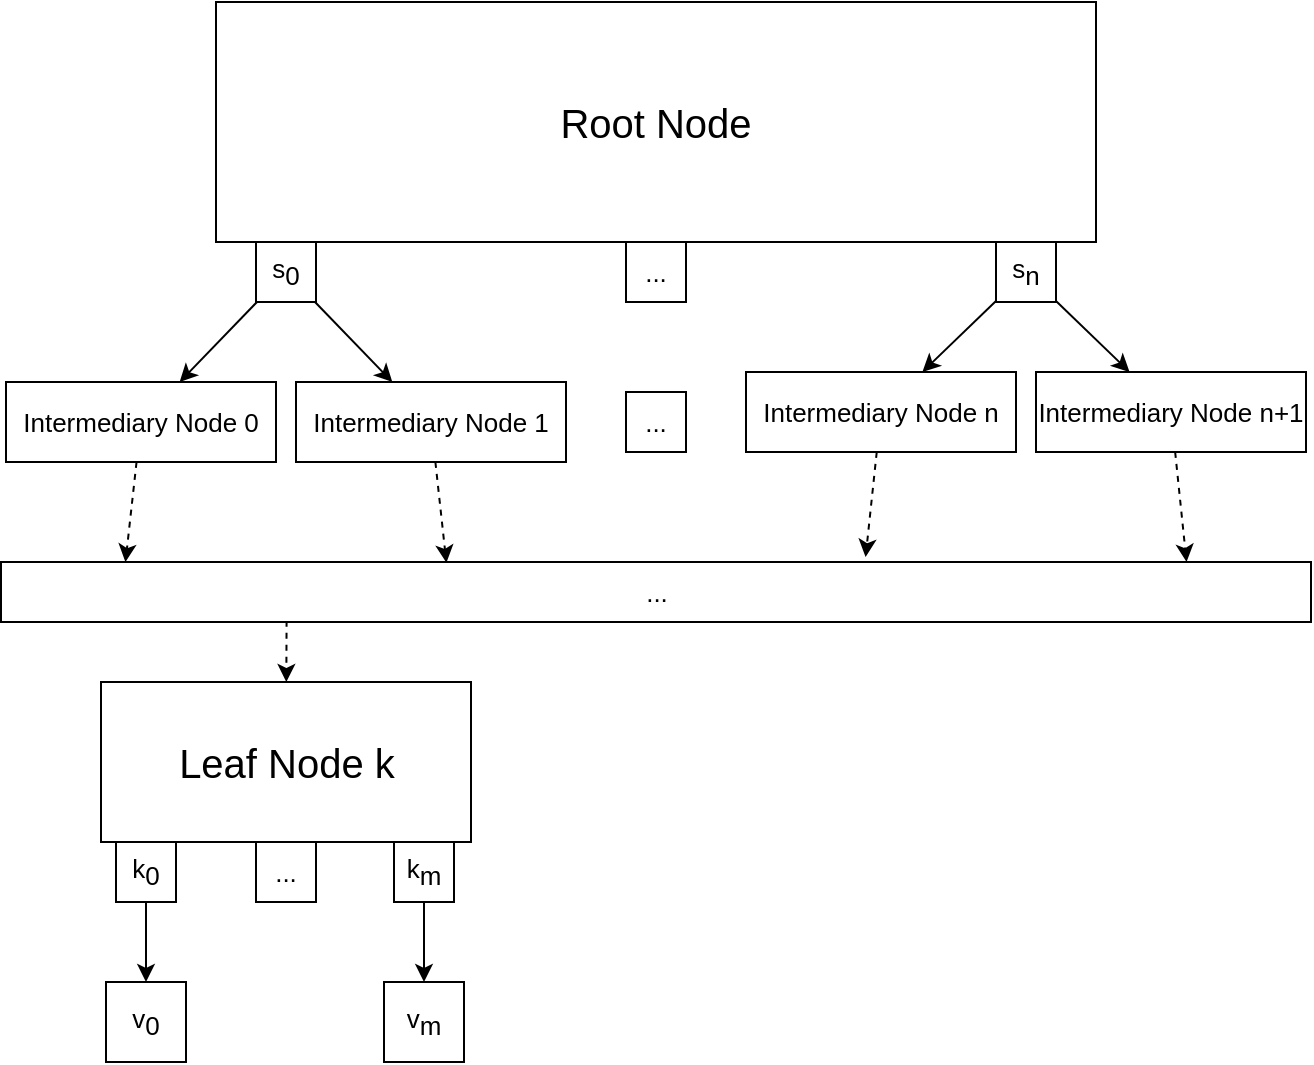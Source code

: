<mxfile version="15.4.0" type="device"><diagram id="Hk9FfqTnHn3B9aV-S_oG" name="Page-1"><mxGraphModel dx="1285" dy="722" grid="1" gridSize="10" guides="1" tooltips="1" connect="1" arrows="1" fold="1" page="1" pageScale="1" pageWidth="1169" pageHeight="827" math="0" shadow="0"><root><mxCell id="0"/><mxCell id="1" parent="0"/><mxCell id="1K4-cSIM6OfFt5wUuAmI-1" value="Root Node" style="rounded=0;whiteSpace=wrap;html=1;fontSize=20;" vertex="1" parent="1"><mxGeometry x="480" y="240" width="440" height="120" as="geometry"/></mxCell><mxCell id="1K4-cSIM6OfFt5wUuAmI-9" style="rounded=0;orthogonalLoop=1;jettySize=auto;html=1;fontSize=20;" edge="1" parent="1" source="1K4-cSIM6OfFt5wUuAmI-2" target="1K4-cSIM6OfFt5wUuAmI-5"><mxGeometry relative="1" as="geometry"/></mxCell><mxCell id="1K4-cSIM6OfFt5wUuAmI-11" style="rounded=0;orthogonalLoop=1;jettySize=auto;html=1;fontSize=20;" edge="1" parent="1" source="1K4-cSIM6OfFt5wUuAmI-2" target="1K4-cSIM6OfFt5wUuAmI-10"><mxGeometry relative="1" as="geometry"/></mxCell><mxCell id="1K4-cSIM6OfFt5wUuAmI-2" value="s&lt;sub style=&quot;font-size: 13px;&quot;&gt;0&lt;/sub&gt;" style="rounded=0;whiteSpace=wrap;html=1;fontSize=13;" vertex="1" parent="1"><mxGeometry x="500" y="360" width="30" height="30" as="geometry"/></mxCell><mxCell id="1K4-cSIM6OfFt5wUuAmI-15" style="edgeStyle=none;rounded=0;orthogonalLoop=1;jettySize=auto;html=1;fontSize=11;" edge="1" parent="1" source="1K4-cSIM6OfFt5wUuAmI-3" target="1K4-cSIM6OfFt5wUuAmI-13"><mxGeometry relative="1" as="geometry"/></mxCell><mxCell id="1K4-cSIM6OfFt5wUuAmI-16" style="edgeStyle=none;rounded=0;orthogonalLoop=1;jettySize=auto;html=1;fontSize=11;" edge="1" parent="1" source="1K4-cSIM6OfFt5wUuAmI-3" target="1K4-cSIM6OfFt5wUuAmI-14"><mxGeometry relative="1" as="geometry"/></mxCell><mxCell id="1K4-cSIM6OfFt5wUuAmI-3" value="s&lt;sub style=&quot;font-size: 13px;&quot;&gt;n&lt;/sub&gt;" style="rounded=0;whiteSpace=wrap;html=1;fontSize=13;" vertex="1" parent="1"><mxGeometry x="870" y="360" width="30" height="30" as="geometry"/></mxCell><mxCell id="1K4-cSIM6OfFt5wUuAmI-24" style="edgeStyle=none;rounded=0;orthogonalLoop=1;jettySize=auto;html=1;fontSize=11;dashed=1;entryX=0.095;entryY=0;entryDx=0;entryDy=0;entryPerimeter=0;" edge="1" parent="1" source="1K4-cSIM6OfFt5wUuAmI-5" target="1K4-cSIM6OfFt5wUuAmI-17"><mxGeometry relative="1" as="geometry"/></mxCell><mxCell id="1K4-cSIM6OfFt5wUuAmI-5" value="Intermediary Node 0" style="rounded=0;whiteSpace=wrap;html=1;fontSize=13;" vertex="1" parent="1"><mxGeometry x="375" y="430" width="135" height="40" as="geometry"/></mxCell><mxCell id="1K4-cSIM6OfFt5wUuAmI-7" value="..." style="rounded=0;whiteSpace=wrap;html=1;fontSize=13;" vertex="1" parent="1"><mxGeometry x="685" y="360" width="30" height="30" as="geometry"/></mxCell><mxCell id="1K4-cSIM6OfFt5wUuAmI-25" style="edgeStyle=none;rounded=0;orthogonalLoop=1;jettySize=auto;html=1;entryX=0.34;entryY=0.013;entryDx=0;entryDy=0;entryPerimeter=0;dashed=1;fontSize=11;" edge="1" parent="1" source="1K4-cSIM6OfFt5wUuAmI-10" target="1K4-cSIM6OfFt5wUuAmI-17"><mxGeometry relative="1" as="geometry"/></mxCell><mxCell id="1K4-cSIM6OfFt5wUuAmI-10" value="Intermediary Node 1" style="rounded=0;whiteSpace=wrap;html=1;fontSize=13;" vertex="1" parent="1"><mxGeometry x="520" y="430" width="135" height="40" as="geometry"/></mxCell><mxCell id="1K4-cSIM6OfFt5wUuAmI-12" value="..." style="rounded=0;whiteSpace=wrap;html=1;fontSize=13;" vertex="1" parent="1"><mxGeometry x="685" y="435" width="30" height="30" as="geometry"/></mxCell><mxCell id="1K4-cSIM6OfFt5wUuAmI-26" style="edgeStyle=none;rounded=0;orthogonalLoop=1;jettySize=auto;html=1;entryX=0.66;entryY=-0.083;entryDx=0;entryDy=0;entryPerimeter=0;dashed=1;fontSize=11;" edge="1" parent="1" source="1K4-cSIM6OfFt5wUuAmI-13" target="1K4-cSIM6OfFt5wUuAmI-17"><mxGeometry relative="1" as="geometry"/></mxCell><mxCell id="1K4-cSIM6OfFt5wUuAmI-13" value="Intermediary Node n" style="rounded=0;whiteSpace=wrap;html=1;fontSize=13;" vertex="1" parent="1"><mxGeometry x="745" y="425" width="135" height="40" as="geometry"/></mxCell><mxCell id="1K4-cSIM6OfFt5wUuAmI-27" style="edgeStyle=none;rounded=0;orthogonalLoop=1;jettySize=auto;html=1;entryX=0.905;entryY=0;entryDx=0;entryDy=0;entryPerimeter=0;dashed=1;fontSize=11;" edge="1" parent="1" source="1K4-cSIM6OfFt5wUuAmI-14" target="1K4-cSIM6OfFt5wUuAmI-17"><mxGeometry relative="1" as="geometry"/></mxCell><mxCell id="1K4-cSIM6OfFt5wUuAmI-14" value="Intermediary Node n+1" style="rounded=0;whiteSpace=wrap;html=1;fontSize=13;" vertex="1" parent="1"><mxGeometry x="890" y="425" width="135" height="40" as="geometry"/></mxCell><mxCell id="1K4-cSIM6OfFt5wUuAmI-23" style="edgeStyle=none;rounded=0;orthogonalLoop=1;jettySize=auto;html=1;fontSize=11;exitX=0.218;exitY=0.981;exitDx=0;exitDy=0;exitPerimeter=0;dashed=1;" edge="1" parent="1" source="1K4-cSIM6OfFt5wUuAmI-17" target="1K4-cSIM6OfFt5wUuAmI-19"><mxGeometry relative="1" as="geometry"/></mxCell><mxCell id="1K4-cSIM6OfFt5wUuAmI-17" value="..." style="rounded=0;whiteSpace=wrap;html=1;fontSize=13;" vertex="1" parent="1"><mxGeometry x="372.5" y="520" width="655" height="30" as="geometry"/></mxCell><mxCell id="1K4-cSIM6OfFt5wUuAmI-19" value="Leaf Node k" style="rounded=0;whiteSpace=wrap;html=1;fontSize=20;" vertex="1" parent="1"><mxGeometry x="422.5" y="580" width="185" height="80" as="geometry"/></mxCell><mxCell id="1K4-cSIM6OfFt5wUuAmI-30" style="edgeStyle=none;rounded=0;orthogonalLoop=1;jettySize=auto;html=1;fontSize=11;" edge="1" parent="1" source="1K4-cSIM6OfFt5wUuAmI-20" target="1K4-cSIM6OfFt5wUuAmI-28"><mxGeometry relative="1" as="geometry"/></mxCell><mxCell id="1K4-cSIM6OfFt5wUuAmI-20" value="k&lt;sub style=&quot;font-size: 13px;&quot;&gt;0&lt;/sub&gt;" style="rounded=0;whiteSpace=wrap;html=1;fontSize=13;" vertex="1" parent="1"><mxGeometry x="430" y="660" width="30" height="30" as="geometry"/></mxCell><mxCell id="1K4-cSIM6OfFt5wUuAmI-31" style="edgeStyle=none;rounded=0;orthogonalLoop=1;jettySize=auto;html=1;fontSize=11;" edge="1" parent="1" source="1K4-cSIM6OfFt5wUuAmI-21" target="1K4-cSIM6OfFt5wUuAmI-29"><mxGeometry relative="1" as="geometry"/></mxCell><mxCell id="1K4-cSIM6OfFt5wUuAmI-21" value="k&lt;sub style=&quot;font-size: 13px;&quot;&gt;m&lt;/sub&gt;" style="rounded=0;whiteSpace=wrap;html=1;fontSize=13;" vertex="1" parent="1"><mxGeometry x="569" y="660" width="30" height="30" as="geometry"/></mxCell><mxCell id="1K4-cSIM6OfFt5wUuAmI-22" value="..." style="rounded=0;whiteSpace=wrap;html=1;fontSize=13;" vertex="1" parent="1"><mxGeometry x="500" y="660" width="30" height="30" as="geometry"/></mxCell><mxCell id="1K4-cSIM6OfFt5wUuAmI-28" value="v&lt;sub style=&quot;font-size: 13px;&quot;&gt;0&lt;/sub&gt;" style="whiteSpace=wrap;html=1;aspect=fixed;fontSize=13;" vertex="1" parent="1"><mxGeometry x="425" y="730" width="40" height="40" as="geometry"/></mxCell><mxCell id="1K4-cSIM6OfFt5wUuAmI-29" value="v&lt;sub style=&quot;font-size: 13px;&quot;&gt;m&lt;/sub&gt;" style="whiteSpace=wrap;html=1;aspect=fixed;fontSize=13;" vertex="1" parent="1"><mxGeometry x="564" y="730" width="40" height="40" as="geometry"/></mxCell></root></mxGraphModel></diagram></mxfile>